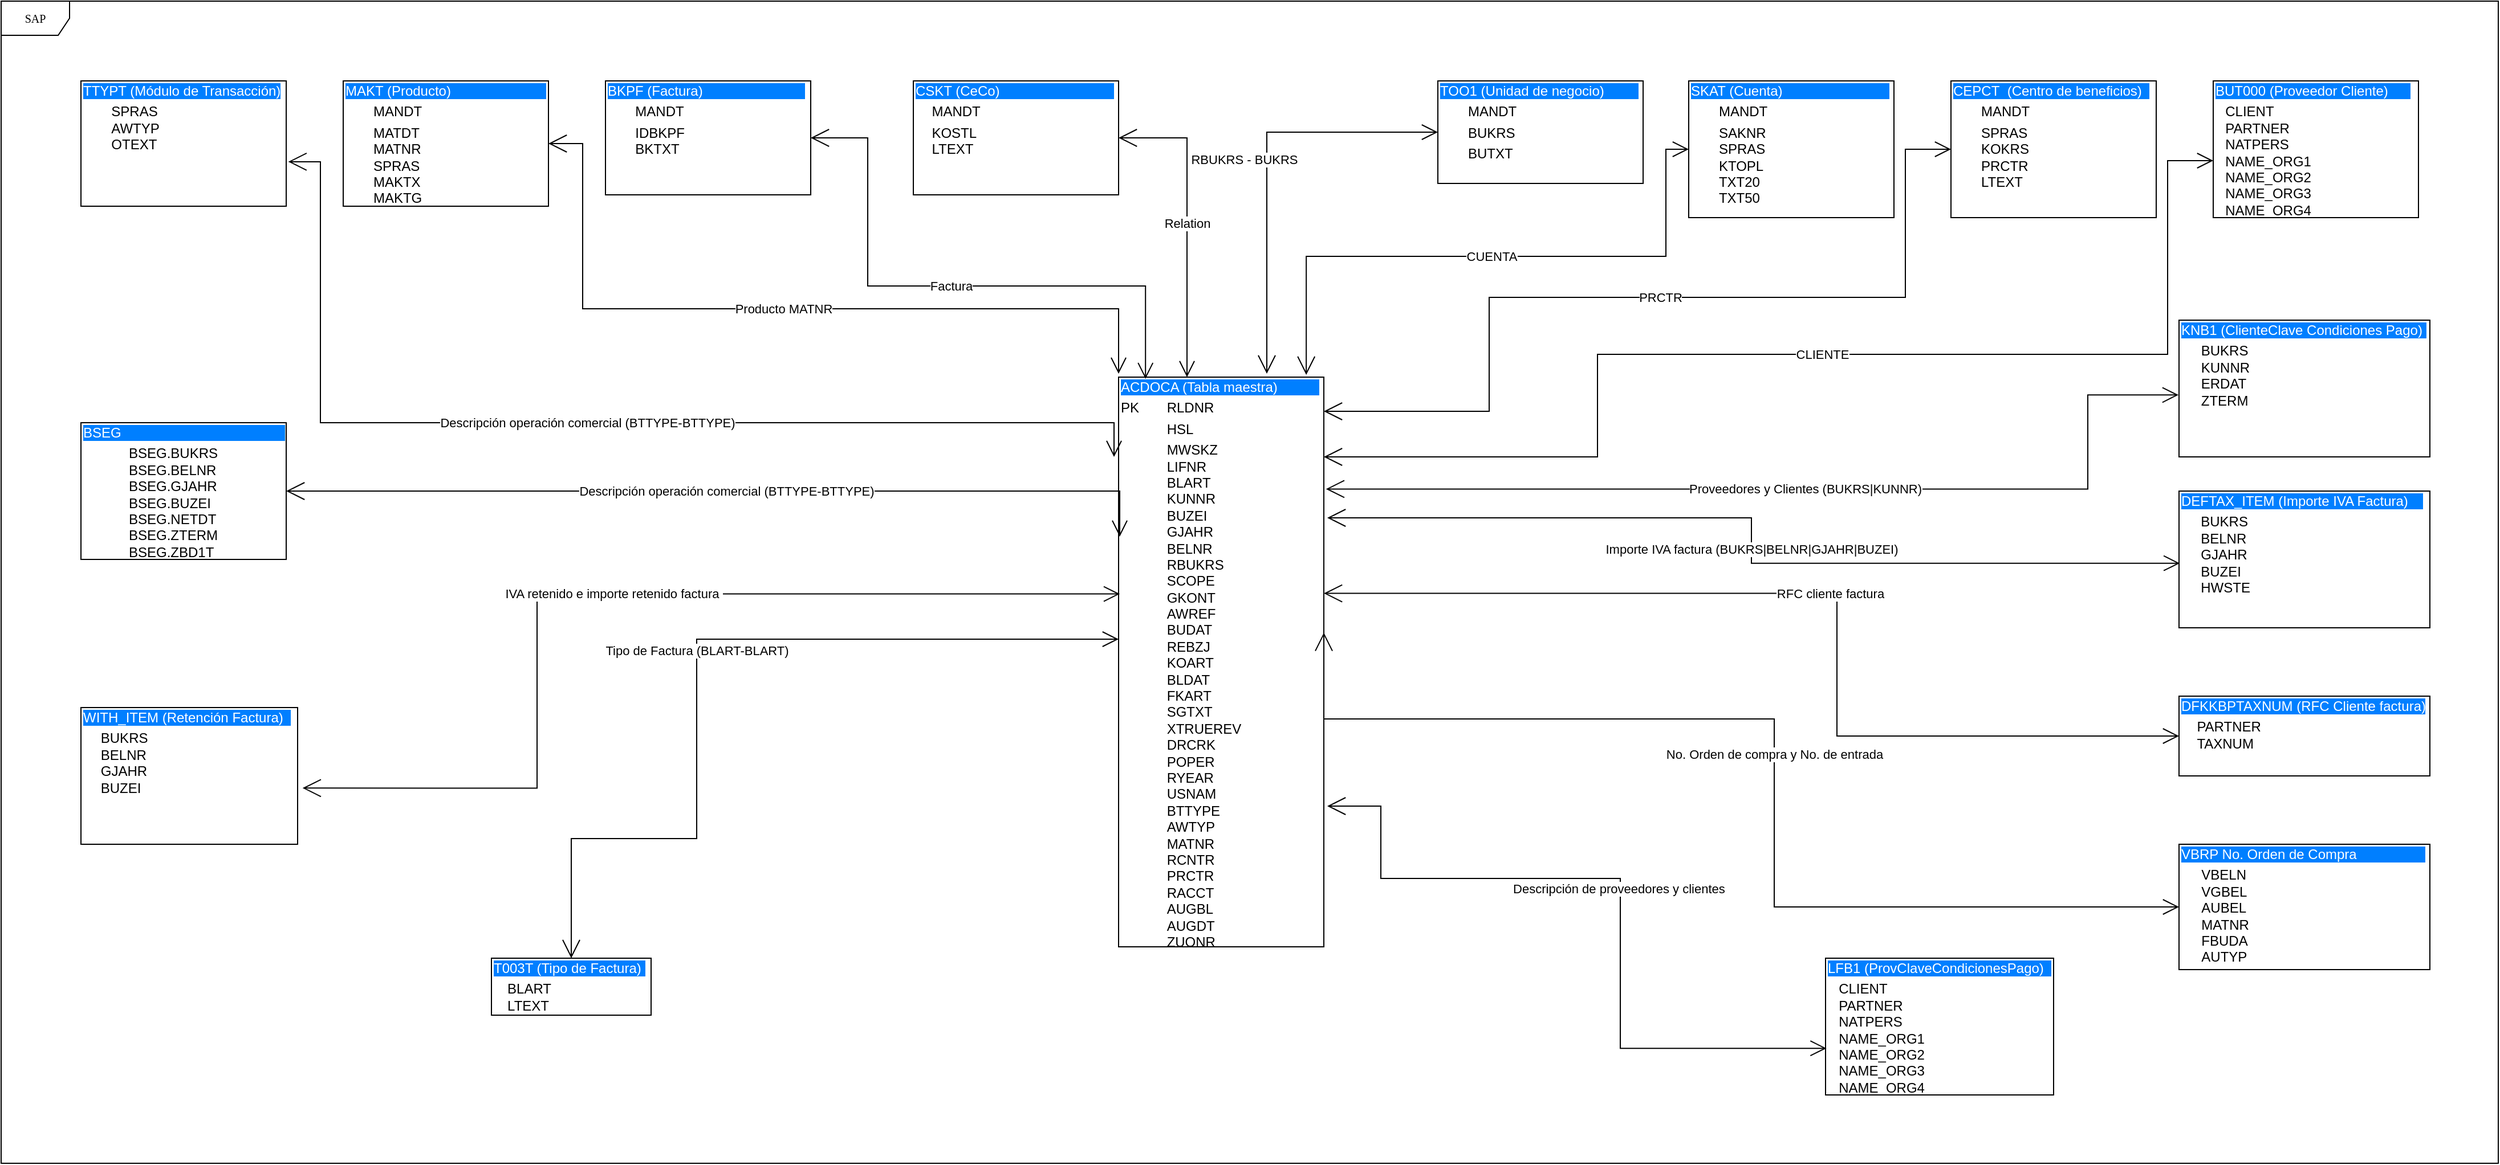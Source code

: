 <mxfile version="20.5.3" type="github">
  <diagram name="DataModel" id="c4acf3e9-155e-7222-9cf6-157b1a14988f">
    <mxGraphModel dx="7450" dy="3680" grid="1" gridSize="10" guides="1" tooltips="1" connect="1" arrows="1" fold="1" page="1" pageScale="1" pageWidth="850" pageHeight="1100" background="none" math="0" shadow="0">
      <root>
        <mxCell id="0" />
        <mxCell id="1" parent="0" />
        <mxCell id="17acba5748e5396b-1" value="SAP" style="shape=umlFrame;whiteSpace=wrap;html=1;rounded=0;shadow=0;comic=0;labelBackgroundColor=none;strokeWidth=1;fontFamily=Verdana;fontSize=10;align=center;" parent="1" vertex="1">
          <mxGeometry x="-130" y="-20" width="2190" height="1020" as="geometry" />
        </mxCell>
        <mxCell id="70_RNMiI3BBhmXLgI5Te-1" value="&lt;div style=&quot;box-sizing: border-box; width: 100%; background-image: initial; background-position: initial; background-size: initial; background-repeat: initial; background-attachment: initial; background-origin: initial; background-clip: initial; padding: 2px;&quot;&gt;&lt;span style=&quot;background-color: rgb(0, 127, 255);&quot;&gt;&lt;font color=&quot;#ffffff&quot;&gt;ACDOCA (Tabla maestra)&lt;/font&gt;&amp;nbsp; &amp;nbsp; &amp;nbsp; &amp;nbsp; &amp;nbsp; &amp;nbsp;&lt;/span&gt;&lt;/div&gt;&lt;table style=&quot;width:100%;font-size:1em;&quot; cellpadding=&quot;2&quot; cellspacing=&quot;0&quot;&gt;&lt;tbody&gt;&lt;tr&gt;&lt;td&gt;PK&lt;/td&gt;&lt;td&gt;RLDNR&lt;/td&gt;&lt;/tr&gt;&lt;tr&gt;&lt;td&gt;&lt;/td&gt;&lt;td&gt;HSL&lt;/td&gt;&lt;/tr&gt;&lt;tr&gt;&lt;td&gt;&lt;/td&gt;&lt;td&gt;MWSKZ&lt;br&gt;LIFNR&lt;br&gt;BLART&lt;br&gt;KUNNR&lt;br&gt;BUZEI&lt;br&gt;GJAHR&lt;br&gt;BELNR&lt;br&gt;RBUKRS&lt;br&gt;SCOPE&lt;br&gt;GKONT&lt;br&gt;AWREF&lt;br&gt;BUDAT&lt;br&gt;REBZJ&lt;br&gt;KOART&lt;br&gt;BLDAT&lt;br&gt;FKART&lt;br&gt;SGTXT&lt;br&gt;XTRUEREV&lt;br&gt;DRCRK&lt;br&gt;POPER&lt;br&gt;RYEAR&lt;br&gt;USNAM&lt;br&gt;BTTYPE&lt;br&gt;AWTYP&lt;br&gt;MATNR&lt;br&gt;RCNTR&lt;br&gt;PRCTR&lt;br&gt;RACCT&lt;br&gt;AUGBL&lt;br&gt;AUGDT&lt;br&gt;ZUONR&lt;br&gt;&lt;br&gt;&lt;br&gt;&lt;/td&gt;&lt;/tr&gt;&lt;/tbody&gt;&lt;/table&gt;" style="verticalAlign=top;align=left;overflow=fill;html=1;perimeterSpacing=3;glass=0;imageAspect=1;noLabel=0;backgroundOutline=0;" parent="1" vertex="1">
          <mxGeometry x="850" y="310" width="180" height="500" as="geometry" />
        </mxCell>
        <mxCell id="lS6jVRLg9FXB_DxY2pdo-7" value="&lt;div style=&quot;box-sizing: border-box; width: 100%; background-image: initial; background-position: initial; background-size: initial; background-repeat: initial; background-attachment: initial; background-origin: initial; background-clip: initial; padding: 2px;&quot;&gt;&lt;font style=&quot;background-color: rgb(0, 127, 255);&quot; color=&quot;#ffffff&quot;&gt;TOO1 (Unidad de negocio)&amp;nbsp; &amp;nbsp; &amp;nbsp; &amp;nbsp; &amp;nbsp;&lt;/font&gt;&lt;/div&gt;&lt;table style=&quot;width:100%;font-size:1em;&quot; cellpadding=&quot;2&quot; cellspacing=&quot;0&quot;&gt;&lt;tbody&gt;&lt;tr&gt;&lt;td&gt;&lt;br&gt;&lt;/td&gt;&lt;td&gt;MANDT&lt;/td&gt;&lt;/tr&gt;&lt;tr&gt;&lt;td&gt;&lt;span style=&quot;white-space: pre;&quot;&gt; &lt;/span&gt;&lt;br&gt;&lt;/td&gt;&lt;td&gt;BUKRS&lt;/td&gt;&lt;/tr&gt;&lt;tr&gt;&lt;td&gt;&lt;/td&gt;&lt;td&gt;BUTXT&lt;/td&gt;&lt;/tr&gt;&lt;/tbody&gt;&lt;/table&gt;" style="verticalAlign=top;align=left;overflow=fill;html=1;" parent="1" vertex="1">
          <mxGeometry x="1130" y="50" width="180" height="90" as="geometry" />
        </mxCell>
        <mxCell id="lS6jVRLg9FXB_DxY2pdo-9" value="RBUKRS - BUKRS" style="endArrow=open;html=1;endSize=12;startArrow=open;startSize=14;startFill=0;edgeStyle=orthogonalEdgeStyle;rounded=0;entryX=0;entryY=0.5;entryDx=0;entryDy=0;" parent="1" source="70_RNMiI3BBhmXLgI5Te-1" target="lS6jVRLg9FXB_DxY2pdo-7" edge="1">
          <mxGeometry x="0.04" y="20" relative="1" as="geometry">
            <mxPoint x="1000" y="270" as="sourcePoint" />
            <mxPoint x="1160" y="270" as="targetPoint" />
            <Array as="points">
              <mxPoint x="980" y="95" />
            </Array>
            <mxPoint as="offset" />
          </mxGeometry>
        </mxCell>
        <mxCell id="2_QPEHUpGbX-dK58taye-1" value="&lt;div style=&quot;box-sizing: border-box; width: 100%; background-image: initial; background-position: initial; background-size: initial; background-repeat: initial; background-attachment: initial; background-origin: initial; background-clip: initial; padding: 2px;&quot;&gt;&lt;font style=&quot;background-color: rgb(0, 127, 255);&quot; color=&quot;#ffffff&quot;&gt;SKAT (Cuenta)&amp;nbsp; &amp;nbsp; &amp;nbsp; &amp;nbsp; &amp;nbsp; &amp;nbsp; &amp;nbsp; &amp;nbsp; &amp;nbsp; &amp;nbsp; &amp;nbsp; &amp;nbsp; &amp;nbsp; &amp;nbsp;&amp;nbsp;&lt;/font&gt;&lt;/div&gt;&lt;table style=&quot;width:100%;font-size:1em;&quot; cellpadding=&quot;2&quot; cellspacing=&quot;0&quot;&gt;&lt;tbody&gt;&lt;tr&gt;&lt;td&gt;&lt;br&gt;&lt;/td&gt;&lt;td&gt;MANDT&lt;/td&gt;&lt;/tr&gt;&lt;tr&gt;&lt;td&gt;&lt;span style=&quot;white-space: pre;&quot;&gt; &lt;/span&gt;&lt;br&gt;&lt;/td&gt;&lt;td&gt;SAKNR&lt;br&gt;SPRAS&lt;br&gt;KTOPL&lt;br&gt;TXT20&lt;br&gt;TXT50&lt;/td&gt;&lt;/tr&gt;&lt;tr&gt;&lt;td&gt;&lt;/td&gt;&lt;td&gt;&lt;br&gt;&lt;/td&gt;&lt;/tr&gt;&lt;/tbody&gt;&lt;/table&gt;" style="verticalAlign=top;align=left;overflow=fill;html=1;" parent="1" vertex="1">
          <mxGeometry x="1350" y="50" width="180" height="120" as="geometry" />
        </mxCell>
        <mxCell id="2_QPEHUpGbX-dK58taye-3" value="CUENTA" style="endArrow=open;html=1;endSize=12;startArrow=open;startSize=14;startFill=0;edgeStyle=orthogonalEdgeStyle;rounded=0;entryX=0;entryY=0.5;entryDx=0;entryDy=0;exitX=0.901;exitY=0.002;exitDx=0;exitDy=0;exitPerimeter=0;" parent="1" source="70_RNMiI3BBhmXLgI5Te-1" target="2_QPEHUpGbX-dK58taye-1" edge="1">
          <mxGeometry relative="1" as="geometry">
            <mxPoint x="1000" y="325" as="sourcePoint" />
            <mxPoint x="1270" y="250" as="targetPoint" />
            <Array as="points">
              <mxPoint x="1015" y="204" />
              <mxPoint x="1330" y="204" />
              <mxPoint x="1330" y="110" />
            </Array>
          </mxGeometry>
        </mxCell>
        <mxCell id="2_QPEHUpGbX-dK58taye-5" value="&lt;div style=&quot;box-sizing: border-box; width: 100%; background-image: initial; background-position: initial; background-size: initial; background-repeat: initial; background-attachment: initial; background-origin: initial; background-clip: initial; padding: 2px;&quot;&gt;&lt;font style=&quot;background-color: rgb(0, 127, 255);&quot; color=&quot;#ffffff&quot;&gt;CEPCT&amp;nbsp; (Centro de beneficios)&amp;nbsp;&amp;nbsp;&lt;/font&gt;&lt;/div&gt;&lt;table style=&quot;width:100%;font-size:1em;&quot; cellpadding=&quot;2&quot; cellspacing=&quot;0&quot;&gt;&lt;tbody&gt;&lt;tr&gt;&lt;td&gt;&lt;br&gt;&lt;/td&gt;&lt;td&gt;MANDT&lt;/td&gt;&lt;/tr&gt;&lt;tr&gt;&lt;td&gt;&lt;span style=&quot;white-space: pre;&quot;&gt; &lt;/span&gt;&lt;br&gt;&lt;/td&gt;&lt;td&gt;SPRAS&lt;br&gt;KOKRS&lt;br&gt;PRCTR&lt;br&gt;LTEXT&lt;br&gt;&lt;br&gt;&lt;/td&gt;&lt;/tr&gt;&lt;/tbody&gt;&lt;/table&gt;" style="verticalAlign=top;align=left;overflow=fill;html=1;" parent="1" vertex="1">
          <mxGeometry x="1580" y="50" width="180" height="120" as="geometry" />
        </mxCell>
        <mxCell id="2_QPEHUpGbX-dK58taye-7" value="PRCTR" style="endArrow=open;html=1;endSize=12;startArrow=open;startSize=14;startFill=0;edgeStyle=orthogonalEdgeStyle;rounded=0;entryX=0;entryY=0.5;entryDx=0;entryDy=0;" parent="1" target="2_QPEHUpGbX-dK58taye-5" edge="1">
          <mxGeometry x="0.013" relative="1" as="geometry">
            <mxPoint x="1030" y="340" as="sourcePoint" />
            <mxPoint x="1360" y="140" as="targetPoint" />
            <Array as="points">
              <mxPoint x="1175" y="340" />
              <mxPoint x="1175" y="240" />
              <mxPoint x="1540" y="240" />
              <mxPoint x="1540" y="110" />
            </Array>
            <mxPoint as="offset" />
          </mxGeometry>
        </mxCell>
        <mxCell id="2_QPEHUpGbX-dK58taye-8" value="&lt;div style=&quot;box-sizing: border-box; width: 100%; background-image: initial; background-position: initial; background-size: initial; background-repeat: initial; background-attachment: initial; background-origin: initial; background-clip: initial; padding: 2px;&quot;&gt;&lt;font style=&quot;background-color: rgb(0, 127, 255);&quot; color=&quot;#ffffff&quot;&gt;CSKT (CeCo)&amp;nbsp; &amp;nbsp; &amp;nbsp; &amp;nbsp; &amp;nbsp; &amp;nbsp; &amp;nbsp; &amp;nbsp; &amp;nbsp; &amp;nbsp; &amp;nbsp; &amp;nbsp; &amp;nbsp; &amp;nbsp; &amp;nbsp;&amp;nbsp;&lt;/font&gt;&lt;/div&gt;&lt;table style=&quot;width:100%;font-size:1em;&quot; cellpadding=&quot;2&quot; cellspacing=&quot;0&quot;&gt;&lt;tbody&gt;&lt;tr&gt;&lt;td&gt;&lt;br&gt;&lt;/td&gt;&lt;td&gt;MANDT&lt;/td&gt;&lt;/tr&gt;&lt;tr&gt;&lt;td&gt;&lt;span style=&quot;&quot;&gt; &lt;/span&gt;&lt;br&gt;&lt;/td&gt;&lt;td&gt;KOSTL&lt;br&gt;LTEXT&lt;/td&gt;&lt;/tr&gt;&lt;tr&gt;&lt;td&gt;&lt;/td&gt;&lt;td&gt;&lt;br&gt;&lt;/td&gt;&lt;/tr&gt;&lt;/tbody&gt;&lt;/table&gt;" style="verticalAlign=top;align=left;overflow=fill;html=1;" parent="1" vertex="1">
          <mxGeometry x="670" y="50" width="180" height="100" as="geometry" />
        </mxCell>
        <mxCell id="2_QPEHUpGbX-dK58taye-9" value="&lt;div style=&quot;box-sizing: border-box; width: 100%; background-image: initial; background-position: initial; background-size: initial; background-repeat: initial; background-attachment: initial; background-origin: initial; background-clip: initial; padding: 2px;&quot;&gt;&lt;font style=&quot;background-color: rgb(0, 127, 255);&quot; color=&quot;#ffffff&quot;&gt;BKPF (Factura)&amp;nbsp; &amp;nbsp; &amp;nbsp; &amp;nbsp; &amp;nbsp; &amp;nbsp; &amp;nbsp; &amp;nbsp; &amp;nbsp; &amp;nbsp; &amp;nbsp; &amp;nbsp; &amp;nbsp; &amp;nbsp;&lt;/font&gt;&lt;/div&gt;&lt;table style=&quot;width:100%;font-size:1em;&quot; cellpadding=&quot;2&quot; cellspacing=&quot;0&quot;&gt;&lt;tbody&gt;&lt;tr&gt;&lt;td&gt;&lt;br&gt;&lt;/td&gt;&lt;td&gt;MANDT&lt;/td&gt;&lt;/tr&gt;&lt;tr&gt;&lt;td&gt;&lt;span style=&quot;white-space: pre;&quot;&gt; &lt;/span&gt;&lt;br&gt;&lt;/td&gt;&lt;td&gt;IDBKPF&lt;br&gt;BKTXT&lt;br&gt;&lt;br&gt;&lt;/td&gt;&lt;/tr&gt;&lt;/tbody&gt;&lt;/table&gt;" style="verticalAlign=top;align=left;overflow=fill;html=1;" parent="1" vertex="1">
          <mxGeometry x="400" y="50" width="180" height="100" as="geometry" />
        </mxCell>
        <mxCell id="2_QPEHUpGbX-dK58taye-10" value="&lt;div style=&quot;box-sizing: border-box; width: 100%; background-image: initial; background-position: initial; background-size: initial; background-repeat: initial; background-attachment: initial; background-origin: initial; background-clip: initial; padding: 2px;&quot;&gt;&lt;font style=&quot;background-color: rgb(0, 127, 255);&quot; color=&quot;#ffffff&quot;&gt;MAKT (Producto)&amp;nbsp; &amp;nbsp; &amp;nbsp; &amp;nbsp; &amp;nbsp; &amp;nbsp; &amp;nbsp; &amp;nbsp; &amp;nbsp; &amp;nbsp; &amp;nbsp; &amp;nbsp; &amp;nbsp;&lt;/font&gt;&lt;/div&gt;&lt;table style=&quot;width:100%;font-size:1em;&quot; cellpadding=&quot;2&quot; cellspacing=&quot;0&quot;&gt;&lt;tbody&gt;&lt;tr&gt;&lt;td&gt;&lt;br&gt;&lt;/td&gt;&lt;td&gt;MANDT&lt;/td&gt;&lt;/tr&gt;&lt;tr&gt;&lt;td&gt;&lt;span style=&quot;white-space: pre;&quot;&gt; &lt;/span&gt;&lt;br&gt;&lt;/td&gt;&lt;td&gt;MATDT&lt;br&gt;MATNR&lt;br&gt;SPRAS&lt;br&gt;MAKTX&lt;br&gt;MAKTG&lt;br&gt;&lt;br&gt;&lt;/td&gt;&lt;/tr&gt;&lt;/tbody&gt;&lt;/table&gt;" style="verticalAlign=top;align=left;overflow=fill;html=1;" parent="1" vertex="1">
          <mxGeometry x="170" y="50" width="180" height="110" as="geometry" />
        </mxCell>
        <mxCell id="2_QPEHUpGbX-dK58taye-15" value="Relation" style="endArrow=open;html=1;endSize=12;startArrow=open;startSize=14;startFill=0;edgeStyle=orthogonalEdgeStyle;rounded=0;labelBackgroundColor=default;strokeColor=default;fontFamily=Helvetica;fontSize=11;fontColor=default;shape=connector;exitX=1;exitY=0.5;exitDx=0;exitDy=0;" parent="1" source="2_QPEHUpGbX-dK58taye-8" edge="1">
          <mxGeometry relative="1" as="geometry">
            <mxPoint x="690" y="170" as="sourcePoint" />
            <mxPoint x="910" y="310" as="targetPoint" />
            <Array as="points">
              <mxPoint x="910" y="100" />
              <mxPoint x="910" y="307" />
            </Array>
          </mxGeometry>
        </mxCell>
        <mxCell id="2_QPEHUpGbX-dK58taye-17" value="" style="edgeLabel;resizable=0;html=1;align=right;verticalAlign=top;strokeColor=default;fontFamily=Helvetica;fontSize=11;fontColor=default;fillColor=default;" parent="2_QPEHUpGbX-dK58taye-15" connectable="0" vertex="1">
          <mxGeometry x="1" relative="1" as="geometry" />
        </mxCell>
        <mxCell id="2_QPEHUpGbX-dK58taye-18" value="Factura" style="endArrow=open;html=1;endSize=12;startArrow=open;startSize=14;startFill=0;edgeStyle=orthogonalEdgeStyle;rounded=0;labelBackgroundColor=default;strokeColor=default;fontFamily=Helvetica;fontSize=11;fontColor=default;shape=connector;exitX=1;exitY=0.5;exitDx=0;exitDy=0;entryX=0.143;entryY=0.009;entryDx=0;entryDy=0;entryPerimeter=0;" parent="1" source="2_QPEHUpGbX-dK58taye-9" target="70_RNMiI3BBhmXLgI5Te-1" edge="1">
          <mxGeometry relative="1" as="geometry">
            <mxPoint x="860" y="110" as="sourcePoint" />
            <mxPoint x="920" y="320" as="targetPoint" />
            <Array as="points">
              <mxPoint x="630" y="100" />
              <mxPoint x="630" y="230" />
              <mxPoint x="874" y="230" />
            </Array>
          </mxGeometry>
        </mxCell>
        <mxCell id="2_QPEHUpGbX-dK58taye-19" value="" style="edgeLabel;resizable=0;html=1;align=right;verticalAlign=top;strokeColor=default;fontFamily=Helvetica;fontSize=11;fontColor=default;fillColor=default;" parent="2_QPEHUpGbX-dK58taye-18" connectable="0" vertex="1">
          <mxGeometry x="1" relative="1" as="geometry" />
        </mxCell>
        <mxCell id="2_QPEHUpGbX-dK58taye-20" value="Producto MATNR" style="endArrow=open;html=1;endSize=12;startArrow=open;startSize=14;startFill=0;edgeStyle=orthogonalEdgeStyle;rounded=0;labelBackgroundColor=default;strokeColor=default;fontFamily=Helvetica;fontSize=11;fontColor=default;shape=connector;exitX=1;exitY=0.5;exitDx=0;exitDy=0;" parent="1" source="2_QPEHUpGbX-dK58taye-10" target="70_RNMiI3BBhmXLgI5Te-1" edge="1">
          <mxGeometry relative="1" as="geometry">
            <mxPoint x="590" y="110" as="sourcePoint" />
            <mxPoint x="883.598" y="321.554" as="targetPoint" />
            <Array as="points">
              <mxPoint x="380" y="105" />
              <mxPoint x="380" y="250" />
              <mxPoint x="850" y="250" />
            </Array>
          </mxGeometry>
        </mxCell>
        <mxCell id="2_QPEHUpGbX-dK58taye-21" value="" style="edgeLabel;resizable=0;html=1;align=right;verticalAlign=top;strokeColor=default;fontFamily=Helvetica;fontSize=11;fontColor=default;fillColor=default;" parent="2_QPEHUpGbX-dK58taye-20" connectable="0" vertex="1">
          <mxGeometry x="1" relative="1" as="geometry" />
        </mxCell>
        <mxCell id="2_QPEHUpGbX-dK58taye-25" value="&lt;div style=&quot;box-sizing: border-box; width: 100%; background-image: initial; background-position: initial; background-size: initial; background-repeat: initial; background-attachment: initial; background-origin: initial; background-clip: initial; padding: 2px;&quot;&gt;&lt;font style=&quot;background-color: rgb(0, 127, 255);&quot; color=&quot;#ffffff&quot;&gt;BUT000 (Proveedor Cliente)&amp;nbsp; &amp;nbsp; &amp;nbsp;&amp;nbsp;&lt;/font&gt;&lt;/div&gt;&lt;table style=&quot;width:100%;font-size:1em;&quot; cellpadding=&quot;2&quot; cellspacing=&quot;0&quot;&gt;&lt;tbody&gt;&lt;tr&gt;&lt;td&gt;&lt;br&gt;&lt;/td&gt;&lt;td&gt;CLIENT&lt;br&gt;PARTNER&lt;br&gt;NATPERS&lt;br&gt;NAME_ORG1&lt;br&gt;NAME_ORG2&lt;br&gt;NAME_ORG3&lt;br&gt;NAME_ORG4&lt;/td&gt;&lt;/tr&gt;&lt;tr&gt;&lt;td&gt;&lt;/td&gt;&lt;td&gt;&lt;br&gt;&lt;br&gt;&lt;/td&gt;&lt;/tr&gt;&lt;/tbody&gt;&lt;/table&gt;" style="verticalAlign=top;align=left;overflow=fill;html=1;" parent="1" vertex="1">
          <mxGeometry x="1810" y="50" width="180" height="120" as="geometry" />
        </mxCell>
        <mxCell id="2_QPEHUpGbX-dK58taye-26" value="CLIENTE" style="endArrow=open;html=1;endSize=12;startArrow=open;startSize=14;startFill=0;edgeStyle=orthogonalEdgeStyle;rounded=0;" parent="1" target="2_QPEHUpGbX-dK58taye-25" edge="1">
          <mxGeometry x="0.013" relative="1" as="geometry">
            <mxPoint x="1030" y="380" as="sourcePoint" />
            <mxPoint x="1590" y="120" as="targetPoint" />
            <Array as="points">
              <mxPoint x="1270" y="380" />
              <mxPoint x="1270" y="290" />
              <mxPoint x="1770" y="290" />
              <mxPoint x="1770" y="120" />
            </Array>
            <mxPoint as="offset" />
          </mxGeometry>
        </mxCell>
        <mxCell id="2_QPEHUpGbX-dK58taye-27" value="&lt;div style=&quot;box-sizing: border-box; width: 100%; background-image: initial; background-position: initial; background-size: initial; background-repeat: initial; background-attachment: initial; background-origin: initial; background-clip: initial; padding: 2px;&quot;&gt;&lt;font style=&quot;background-color: rgb(0, 127, 255);&quot; color=&quot;#ffffff&quot;&gt;TTYPT (Módulo de Transacción)&lt;/font&gt;&lt;/div&gt;&lt;table style=&quot;width:100%;font-size:1em;&quot; cellpadding=&quot;2&quot; cellspacing=&quot;0&quot;&gt;&lt;tbody&gt;&lt;tr&gt;&lt;td&gt;&lt;br&gt;&lt;/td&gt;&lt;td&gt;SPRAS&lt;br&gt;AWTYP&lt;br&gt;OTEXT&lt;/td&gt;&lt;/tr&gt;&lt;tr&gt;&lt;td&gt;&lt;span style=&quot;white-space: pre;&quot;&gt; &lt;/span&gt;&lt;br&gt;&lt;/td&gt;&lt;td&gt;&lt;br&gt;&lt;/td&gt;&lt;/tr&gt;&lt;/tbody&gt;&lt;/table&gt;" style="verticalAlign=top;align=left;overflow=fill;html=1;" parent="1" vertex="1">
          <mxGeometry x="-60" y="50" width="180" height="110" as="geometry" />
        </mxCell>
        <mxCell id="2_QPEHUpGbX-dK58taye-28" value="Descripción operación comercial (BTTYPE-BTTYPE)" style="endArrow=open;html=1;endSize=12;startArrow=open;startSize=14;startFill=0;edgeStyle=orthogonalEdgeStyle;rounded=0;labelBackgroundColor=default;strokeColor=default;fontFamily=Helvetica;fontSize=11;fontColor=default;shape=connector;exitX=1.01;exitY=0.645;exitDx=0;exitDy=0;exitPerimeter=0;" parent="1" source="2_QPEHUpGbX-dK58taye-27" edge="1">
          <mxGeometry relative="1" as="geometry">
            <mxPoint x="130" y="129.96" as="sourcePoint" />
            <mxPoint x="846" y="380" as="targetPoint" />
            <Array as="points">
              <mxPoint x="150" y="121" />
              <mxPoint x="150" y="350" />
              <mxPoint x="846" y="350" />
            </Array>
          </mxGeometry>
        </mxCell>
        <mxCell id="2_QPEHUpGbX-dK58taye-29" value="" style="edgeLabel;resizable=0;html=1;align=right;verticalAlign=top;strokeColor=default;fontFamily=Helvetica;fontSize=11;fontColor=default;fillColor=default;" parent="2_QPEHUpGbX-dK58taye-28" connectable="0" vertex="1">
          <mxGeometry x="1" relative="1" as="geometry" />
        </mxCell>
        <mxCell id="2_QPEHUpGbX-dK58taye-30" value="&lt;div style=&quot;box-sizing: border-box; width: 100%; background-image: initial; background-position: initial; background-size: initial; background-repeat: initial; background-attachment: initial; background-origin: initial; background-clip: initial; padding: 2px;&quot;&gt;&lt;font style=&quot;background-color: rgb(0, 127, 255);&quot; color=&quot;#ffffff&quot;&gt;KNB1 (ClienteClave Condiciones Pago)&amp;nbsp;&lt;/font&gt;&lt;/div&gt;&lt;table style=&quot;width:100%;font-size:1em;&quot; cellpadding=&quot;2&quot; cellspacing=&quot;0&quot;&gt;&lt;tbody&gt;&lt;tr&gt;&lt;td&gt;&lt;br&gt;&lt;/td&gt;&lt;td&gt;BUKRS&lt;br&gt;KUNNR&lt;br&gt;ERDAT&lt;br&gt;ZTERM&lt;br&gt;&lt;br&gt;&lt;/td&gt;&lt;/tr&gt;&lt;tr&gt;&lt;td&gt;&lt;/td&gt;&lt;td&gt;&lt;br&gt;&lt;br&gt;&lt;/td&gt;&lt;/tr&gt;&lt;/tbody&gt;&lt;/table&gt;" style="verticalAlign=top;align=left;overflow=fill;html=1;" parent="1" vertex="1">
          <mxGeometry x="1780" y="260" width="220" height="120" as="geometry" />
        </mxCell>
        <mxCell id="2_QPEHUpGbX-dK58taye-31" value="Proveedores y Clientes (BUKRS|KUNNR)" style="endArrow=open;html=1;endSize=12;startArrow=open;startSize=14;startFill=0;edgeStyle=orthogonalEdgeStyle;rounded=0;exitX=0.994;exitY=0.2;exitDx=0;exitDy=0;exitPerimeter=0;entryX=-0.002;entryY=0.547;entryDx=0;entryDy=0;entryPerimeter=0;" parent="1" source="70_RNMiI3BBhmXLgI5Te-1" target="2_QPEHUpGbX-dK58taye-30" edge="1">
          <mxGeometry x="0.013" relative="1" as="geometry">
            <mxPoint x="1040" y="390" as="sourcePoint" />
            <mxPoint x="1820" y="130" as="targetPoint" />
            <Array as="points">
              <mxPoint x="1700" y="408" />
              <mxPoint x="1700" y="326" />
            </Array>
            <mxPoint as="offset" />
          </mxGeometry>
        </mxCell>
        <mxCell id="2_QPEHUpGbX-dK58taye-32" value="&lt;div style=&quot;box-sizing: border-box; width: 100%; background-image: initial; background-position: initial; background-size: initial; background-repeat: initial; background-attachment: initial; background-origin: initial; background-clip: initial; padding: 2px;&quot;&gt;&lt;font style=&quot;background-color: rgb(0, 127, 255);&quot; color=&quot;#ffffff&quot;&gt;BSEG&amp;nbsp; &amp;nbsp; &amp;nbsp; &amp;nbsp; &amp;nbsp; &amp;nbsp; &amp;nbsp; &amp;nbsp; &amp;nbsp; &amp;nbsp; &amp;nbsp; &amp;nbsp; &amp;nbsp; &amp;nbsp; &amp;nbsp; &amp;nbsp; &amp;nbsp; &amp;nbsp; &amp;nbsp; &amp;nbsp; &amp;nbsp; &amp;nbsp;&lt;/font&gt;&lt;/div&gt;&lt;table style=&quot;width:100%;font-size:1em;&quot; cellpadding=&quot;2&quot; cellspacing=&quot;0&quot;&gt;&lt;tbody&gt;&lt;tr&gt;&lt;td&gt;&lt;blockquote style=&quot;margin: 0 0 0 40px; border: none; padding: 0px;&quot;&gt;BSEG.BUKRS&lt;br&gt;BSEG.BELNR&lt;br&gt;BSEG.GJAHR&lt;br&gt;BSEG.BUZEI&lt;br&gt;BSEG.NETDT&lt;br&gt;BSEG.ZTERM&lt;br&gt;BSEG.ZBD1T&lt;/blockquote&gt;&lt;blockquote style=&quot;margin: 0px 0px 0px 40px; border: none; padding: 0px;&quot;&gt;&lt;/blockquote&gt;&lt;blockquote style=&quot;margin: 0px 0px 0px 40px; border: none; padding: 0px;&quot;&gt;&lt;/blockquote&gt;&lt;blockquote style=&quot;margin: 0px 0px 0px 40px; border: none; padding: 0px;&quot;&gt;&lt;/blockquote&gt;&lt;blockquote style=&quot;margin: 0px 0px 0px 40px; border: none; padding: 0px;&quot;&gt;&lt;/blockquote&gt;&lt;blockquote style=&quot;margin: 0px 0px 0px 40px; border: none; padding: 0px;&quot;&gt;&lt;/blockquote&gt;&lt;blockquote style=&quot;margin: 0px 0px 0px 40px; border: none; padding: 0px;&quot;&gt;&lt;/blockquote&gt;&lt;blockquote style=&quot;margin: 0px 0px 0px 40px; border: none; padding: 0px;&quot;&gt;&lt;/blockquote&gt;&lt;blockquote style=&quot;margin: 0px 0px 0px 40px; border: none; padding: 0px;&quot;&gt;&lt;/blockquote&gt;&lt;blockquote style=&quot;margin: 0px 0px 0px 40px; border: none; padding: 0px;&quot;&gt;&lt;/blockquote&gt;&lt;/td&gt;&lt;td&gt;&lt;br&gt;&lt;/td&gt;&lt;/tr&gt;&lt;tr&gt;&lt;td&gt;&lt;span style=&quot;&quot;&gt; &lt;/span&gt;&lt;br&gt;&lt;/td&gt;&lt;td&gt;&lt;br&gt;&lt;/td&gt;&lt;/tr&gt;&lt;/tbody&gt;&lt;/table&gt;" style="verticalAlign=top;align=left;overflow=fill;html=1;" parent="1" vertex="1">
          <mxGeometry x="-60" y="350" width="180" height="120" as="geometry" />
        </mxCell>
        <mxCell id="2_QPEHUpGbX-dK58taye-33" value="Descripción operación comercial (BTTYPE-BTTYPE)" style="endArrow=open;html=1;endSize=12;startArrow=open;startSize=14;startFill=0;edgeStyle=orthogonalEdgeStyle;rounded=0;labelBackgroundColor=default;strokeColor=default;fontFamily=Helvetica;fontSize=11;fontColor=default;shape=connector;exitX=1;exitY=0.5;exitDx=0;exitDy=0;" parent="1" source="2_QPEHUpGbX-dK58taye-32" edge="1">
          <mxGeometry relative="1" as="geometry">
            <mxPoint x="120" y="490" as="sourcePoint" />
            <mxPoint x="851" y="450" as="targetPoint" />
            <Array as="points">
              <mxPoint x="851" y="410" />
            </Array>
          </mxGeometry>
        </mxCell>
        <mxCell id="2_QPEHUpGbX-dK58taye-34" value="" style="edgeLabel;resizable=0;html=1;align=right;verticalAlign=top;strokeColor=default;fontFamily=Helvetica;fontSize=11;fontColor=default;fillColor=default;" parent="2_QPEHUpGbX-dK58taye-33" connectable="0" vertex="1">
          <mxGeometry x="1" relative="1" as="geometry" />
        </mxCell>
        <mxCell id="2_QPEHUpGbX-dK58taye-36" value="&lt;div style=&quot;box-sizing: border-box; width: 100%; background-image: initial; background-position: initial; background-size: initial; background-repeat: initial; background-attachment: initial; background-origin: initial; background-clip: initial; padding: 2px;&quot;&gt;&lt;font style=&quot;background-color: rgb(0, 127, 255);&quot; color=&quot;#ffffff&quot;&gt;DEFTAX_ITEM (Importe IVA Factura)&amp;nbsp; &amp;nbsp;&amp;nbsp;&lt;/font&gt;&lt;/div&gt;&lt;table style=&quot;width:100%;font-size:1em;&quot; cellpadding=&quot;2&quot; cellspacing=&quot;0&quot;&gt;&lt;tbody&gt;&lt;tr&gt;&lt;td&gt;&lt;br&gt;&lt;/td&gt;&lt;td&gt;BUKRS&lt;br&gt;BELNR&lt;br&gt;GJAHR&lt;br&gt;BUZEI&lt;br&gt;HWSTE&lt;br&gt;&lt;br&gt;&lt;/td&gt;&lt;/tr&gt;&lt;tr&gt;&lt;td&gt;&lt;/td&gt;&lt;td&gt;&lt;br&gt;&lt;br&gt;&lt;/td&gt;&lt;/tr&gt;&lt;/tbody&gt;&lt;/table&gt;" style="verticalAlign=top;align=left;overflow=fill;html=1;" parent="1" vertex="1">
          <mxGeometry x="1780" y="410" width="220" height="120" as="geometry" />
        </mxCell>
        <mxCell id="2_QPEHUpGbX-dK58taye-37" value="Importe IVA factura (BUKRS|BELNR|GJAHR|BUZEI)" style="endArrow=open;html=1;endSize=12;startArrow=open;startSize=14;startFill=0;edgeStyle=orthogonalEdgeStyle;rounded=0;exitX=1;exitY=0.25;exitDx=0;exitDy=0;entryX=0.003;entryY=0.528;entryDx=0;entryDy=0;entryPerimeter=0;" parent="1" source="70_RNMiI3BBhmXLgI5Te-1" target="2_QPEHUpGbX-dK58taye-36" edge="1">
          <mxGeometry x="0.013" relative="1" as="geometry">
            <mxPoint x="1041.884" y="418.2" as="sourcePoint" />
            <mxPoint x="1819.64" y="275.64" as="targetPoint" />
            <Array as="points" />
            <mxPoint as="offset" />
          </mxGeometry>
        </mxCell>
        <mxCell id="2_QPEHUpGbX-dK58taye-38" value="&lt;div style=&quot;box-sizing: border-box; width: 100%; background-image: initial; background-position: initial; background-size: initial; background-repeat: initial; background-attachment: initial; background-origin: initial; background-clip: initial; padding: 2px;&quot;&gt;&lt;font style=&quot;background-color: rgb(0, 127, 255);&quot; color=&quot;#ffffff&quot;&gt;WITH_ITEM (Retención Factura)&amp;nbsp;&amp;nbsp;&lt;/font&gt;&lt;/div&gt;&lt;table style=&quot;width:100%;font-size:1em;&quot; cellpadding=&quot;2&quot; cellspacing=&quot;0&quot;&gt;&lt;tbody&gt;&lt;tr&gt;&lt;td&gt;&lt;br&gt;&lt;/td&gt;&lt;td&gt;BUKRS&lt;br&gt;BELNR&lt;br&gt;GJAHR&lt;br&gt;BUZEI&lt;br&gt;&lt;br&gt;&lt;/td&gt;&lt;/tr&gt;&lt;tr&gt;&lt;td&gt;&lt;/td&gt;&lt;td&gt;&lt;br&gt;&lt;br&gt;&lt;/td&gt;&lt;/tr&gt;&lt;/tbody&gt;&lt;/table&gt;" style="verticalAlign=top;align=left;overflow=fill;html=1;" parent="1" vertex="1">
          <mxGeometry x="-60" y="600" width="190" height="120" as="geometry" />
        </mxCell>
        <mxCell id="2_QPEHUpGbX-dK58taye-39" value="IVA retenido e importe retenido factura&amp;nbsp;" style="endArrow=open;html=1;endSize=12;startArrow=open;startSize=14;startFill=0;edgeStyle=orthogonalEdgeStyle;rounded=0;labelBackgroundColor=default;strokeColor=default;fontFamily=Helvetica;fontSize=11;fontColor=default;shape=connector;exitX=1.023;exitY=0.589;exitDx=0;exitDy=0;exitPerimeter=0;entryX=0.022;entryY=0.382;entryDx=0;entryDy=0;entryPerimeter=0;" parent="1" source="2_QPEHUpGbX-dK58taye-38" target="70_RNMiI3BBhmXLgI5Te-1" edge="1">
          <mxGeometry relative="1" as="geometry">
            <mxPoint x="130.0" y="460" as="sourcePoint" />
            <mxPoint x="861" y="460" as="targetPoint" />
            <Array as="points">
              <mxPoint x="340" y="671" />
              <mxPoint x="340" y="500" />
            </Array>
          </mxGeometry>
        </mxCell>
        <mxCell id="2_QPEHUpGbX-dK58taye-40" value="" style="edgeLabel;resizable=0;html=1;align=right;verticalAlign=top;strokeColor=default;fontFamily=Helvetica;fontSize=11;fontColor=default;fillColor=default;" parent="2_QPEHUpGbX-dK58taye-39" connectable="0" vertex="1">
          <mxGeometry x="1" relative="1" as="geometry" />
        </mxCell>
        <mxCell id="2_QPEHUpGbX-dK58taye-41" value="&lt;div style=&quot;box-sizing: border-box; width: 100%; background-image: initial; background-position: initial; background-size: initial; background-repeat: initial; background-attachment: initial; background-origin: initial; background-clip: initial; padding: 2px;&quot;&gt;&lt;font style=&quot;background-color: rgb(0, 127, 255);&quot; color=&quot;#ffffff&quot;&gt;DFKKBPTAXNUM (RFC Cliente factura)&lt;/font&gt;&lt;/div&gt;&lt;table style=&quot;width:100%;font-size:1em;&quot; cellpadding=&quot;2&quot; cellspacing=&quot;0&quot;&gt;&lt;tbody&gt;&lt;tr&gt;&lt;td&gt;&lt;br&gt;&lt;/td&gt;&lt;td&gt;PARTNER&lt;br&gt;TAXNUM&lt;br&gt;&lt;br&gt;&lt;/td&gt;&lt;/tr&gt;&lt;tr&gt;&lt;td&gt;&lt;/td&gt;&lt;td&gt;&lt;br&gt;&lt;br&gt;&lt;/td&gt;&lt;/tr&gt;&lt;/tbody&gt;&lt;/table&gt;" style="verticalAlign=top;align=left;overflow=fill;html=1;" parent="1" vertex="1">
          <mxGeometry x="1780" y="590" width="220" height="70" as="geometry" />
        </mxCell>
        <mxCell id="2_QPEHUpGbX-dK58taye-42" value="RFC cliente factura" style="endArrow=open;html=1;endSize=12;startArrow=open;startSize=14;startFill=0;edgeStyle=orthogonalEdgeStyle;rounded=0;exitX=0.984;exitY=0.381;exitDx=0;exitDy=0;exitPerimeter=0;" parent="1" source="70_RNMiI3BBhmXLgI5Te-1" target="2_QPEHUpGbX-dK58taye-41" edge="1">
          <mxGeometry x="0.013" relative="1" as="geometry">
            <mxPoint x="1043.0" y="443.5" as="sourcePoint" />
            <mxPoint x="1820.54" y="443.36" as="targetPoint" />
            <Array as="points">
              <mxPoint x="1480" y="500" />
              <mxPoint x="1480" y="625" />
            </Array>
            <mxPoint as="offset" />
          </mxGeometry>
        </mxCell>
        <mxCell id="2_QPEHUpGbX-dK58taye-43" value="&lt;div style=&quot;box-sizing: border-box; width: 100%; background-image: initial; background-position: initial; background-size: initial; background-repeat: initial; background-attachment: initial; background-origin: initial; background-clip: initial; padding: 2px;&quot;&gt;&lt;font style=&quot;background-color: rgb(0, 127, 255);&quot; color=&quot;#ffffff&quot;&gt;T003T (Tipo de Factura)&amp;nbsp;&lt;/font&gt;&lt;/div&gt;&lt;table style=&quot;width:100%;font-size:1em;&quot; cellpadding=&quot;2&quot; cellspacing=&quot;0&quot;&gt;&lt;tbody&gt;&lt;tr&gt;&lt;td&gt;&lt;br&gt;&lt;/td&gt;&lt;td&gt;BLART&lt;br&gt;LTEXT&lt;br&gt;&lt;br&gt;&lt;/td&gt;&lt;/tr&gt;&lt;tr&gt;&lt;td&gt;&lt;/td&gt;&lt;td&gt;&lt;br&gt;&lt;br&gt;&lt;/td&gt;&lt;/tr&gt;&lt;/tbody&gt;&lt;/table&gt;" style="verticalAlign=top;align=left;overflow=fill;html=1;" parent="1" vertex="1">
          <mxGeometry x="300" y="820" width="140" height="50" as="geometry" />
        </mxCell>
        <mxCell id="2_QPEHUpGbX-dK58taye-44" value="Tipo de Factura (BLART-BLART)" style="endArrow=open;html=1;endSize=12;startArrow=open;startSize=14;startFill=0;edgeStyle=orthogonalEdgeStyle;rounded=0;labelBackgroundColor=default;strokeColor=default;fontFamily=Helvetica;fontSize=11;fontColor=default;shape=connector;exitX=0.5;exitY=0;exitDx=0;exitDy=0;" parent="1" source="2_QPEHUpGbX-dK58taye-43" edge="1">
          <mxGeometry relative="1" as="geometry">
            <mxPoint x="134.14" y="620.68" as="sourcePoint" />
            <mxPoint x="850" y="540" as="targetPoint" />
            <Array as="points">
              <mxPoint x="370" y="715" />
              <mxPoint x="480" y="715" />
              <mxPoint x="480" y="540" />
            </Array>
          </mxGeometry>
        </mxCell>
        <mxCell id="2_QPEHUpGbX-dK58taye-45" value="" style="edgeLabel;resizable=0;html=1;align=right;verticalAlign=top;strokeColor=default;fontFamily=Helvetica;fontSize=11;fontColor=default;fillColor=default;" parent="2_QPEHUpGbX-dK58taye-44" connectable="0" vertex="1">
          <mxGeometry x="1" relative="1" as="geometry" />
        </mxCell>
        <mxCell id="2_QPEHUpGbX-dK58taye-49" value="&lt;div style=&quot;box-sizing: border-box; width: 100%; background-image: initial; background-position: initial; background-size: initial; background-repeat: initial; background-attachment: initial; background-origin: initial; background-clip: initial; padding: 2px;&quot;&gt;&lt;font style=&quot;background-color: rgb(0, 127, 255);&quot; color=&quot;#ffffff&quot;&gt;VBRP No. Orden de Compra&amp;nbsp; &amp;nbsp; &amp;nbsp; &amp;nbsp; &amp;nbsp; &amp;nbsp; &amp;nbsp; &amp;nbsp; &amp;nbsp;&amp;nbsp;&lt;/font&gt;&lt;/div&gt;&lt;table style=&quot;width:100%;font-size:1em;&quot; cellpadding=&quot;2&quot; cellspacing=&quot;0&quot;&gt;&lt;tbody&gt;&lt;tr&gt;&lt;td&gt;&lt;br&gt;&lt;/td&gt;&lt;td&gt;VBELN&lt;br&gt;VGBEL&lt;br&gt;AUBEL&lt;br&gt;MATNR&lt;br&gt;FBUDA&lt;br&gt;AUTYP&lt;br&gt;&lt;br&gt;&lt;/td&gt;&lt;/tr&gt;&lt;tr&gt;&lt;td&gt;&lt;/td&gt;&lt;td&gt;&lt;br&gt;&lt;br&gt;&lt;/td&gt;&lt;/tr&gt;&lt;/tbody&gt;&lt;/table&gt;" style="verticalAlign=top;align=left;overflow=fill;html=1;" parent="1" vertex="1">
          <mxGeometry x="1780" y="720" width="220" height="110" as="geometry" />
        </mxCell>
        <mxCell id="2_QPEHUpGbX-dK58taye-50" value="No. Orden de compra y No. de entrada" style="endArrow=open;html=1;endSize=12;startArrow=open;startSize=14;startFill=0;edgeStyle=orthogonalEdgeStyle;rounded=0;exitX=0.984;exitY=0.449;exitDx=0;exitDy=0;exitPerimeter=0;entryX=0;entryY=0.5;entryDx=0;entryDy=0;" parent="1" source="70_RNMiI3BBhmXLgI5Te-1" target="2_QPEHUpGbX-dK58taye-49" edge="1">
          <mxGeometry x="0.013" relative="1" as="geometry">
            <mxPoint x="1040.024" y="509.786" as="sourcePoint" />
            <mxPoint x="1820" y="585" as="targetPoint" />
            <Array as="points">
              <mxPoint x="1030" y="610" />
              <mxPoint x="1425" y="610" />
              <mxPoint x="1425" y="775" />
            </Array>
            <mxPoint as="offset" />
          </mxGeometry>
        </mxCell>
        <mxCell id="2_QPEHUpGbX-dK58taye-51" value="&lt;div style=&quot;box-sizing: border-box; width: 100%; background-image: initial; background-position: initial; background-size: initial; background-repeat: initial; background-attachment: initial; background-origin: initial; background-clip: initial; padding: 2px;&quot;&gt;&lt;font style=&quot;background-color: rgb(0, 127, 255);&quot; color=&quot;#ffffff&quot;&gt;LFB1 (ProvClaveCondicionesPago)&amp;nbsp;&amp;nbsp;&lt;/font&gt;&lt;/div&gt;&lt;table style=&quot;width:100%;font-size:1em;&quot; cellpadding=&quot;2&quot; cellspacing=&quot;0&quot;&gt;&lt;tbody&gt;&lt;tr&gt;&lt;td&gt;&lt;br&gt;&lt;/td&gt;&lt;td&gt;CLIENT&lt;br&gt;PARTNER&lt;br&gt;NATPERS&lt;br&gt;NAME_ORG1&lt;br&gt;NAME_ORG2&lt;br&gt;NAME_ORG3&lt;br&gt;NAME_ORG4&lt;br&gt;&lt;/td&gt;&lt;/tr&gt;&lt;tr&gt;&lt;td&gt;&lt;/td&gt;&lt;td&gt;&lt;br&gt;&lt;br&gt;&lt;/td&gt;&lt;/tr&gt;&lt;/tbody&gt;&lt;/table&gt;" style="verticalAlign=top;align=left;overflow=fill;html=1;" parent="1" vertex="1">
          <mxGeometry x="1470" y="820" width="200" height="120" as="geometry" />
        </mxCell>
        <mxCell id="2_QPEHUpGbX-dK58taye-52" value="Descripción de proveedores y clientes&amp;nbsp;" style="endArrow=open;html=1;endSize=12;startArrow=open;startSize=14;startFill=0;edgeStyle=orthogonalEdgeStyle;rounded=0;exitX=1;exitY=0.75;exitDx=0;exitDy=0;entryX=0.004;entryY=0.659;entryDx=0;entryDy=0;entryPerimeter=0;" parent="1" source="70_RNMiI3BBhmXLgI5Te-1" target="2_QPEHUpGbX-dK58taye-51" edge="1">
          <mxGeometry x="0.013" relative="1" as="geometry">
            <mxPoint x="1040.024" y="544.194" as="sourcePoint" />
            <mxPoint x="1820" y="725" as="targetPoint" />
            <Array as="points">
              <mxPoint x="1080" y="687" />
              <mxPoint x="1080" y="750" />
              <mxPoint x="1290" y="750" />
              <mxPoint x="1290" y="899" />
            </Array>
            <mxPoint as="offset" />
          </mxGeometry>
        </mxCell>
      </root>
    </mxGraphModel>
  </diagram>
</mxfile>
